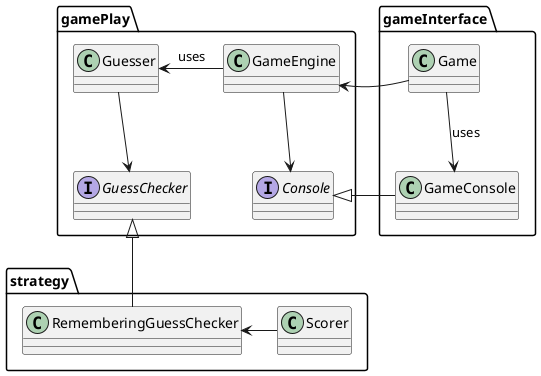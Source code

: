 @startuml

package gamePlay {
    class GameEngine
    interface Console
    class Guesser
    interface GuessChecker
}

package strategy {
    class RememberingGuessChecker
    class Scorer
}

package gameInterface {
    class Game
    class GameConsole
}

Guesser <- GameEngine : uses
GameEngine --> Console
Guesser --> GuessChecker
GuessChecker <|-- RememberingGuessChecker
RememberingGuessChecker <- Scorer
GameEngine <- Game
Console  <|- GameConsole
Game --> GameConsole : uses
@enduml
